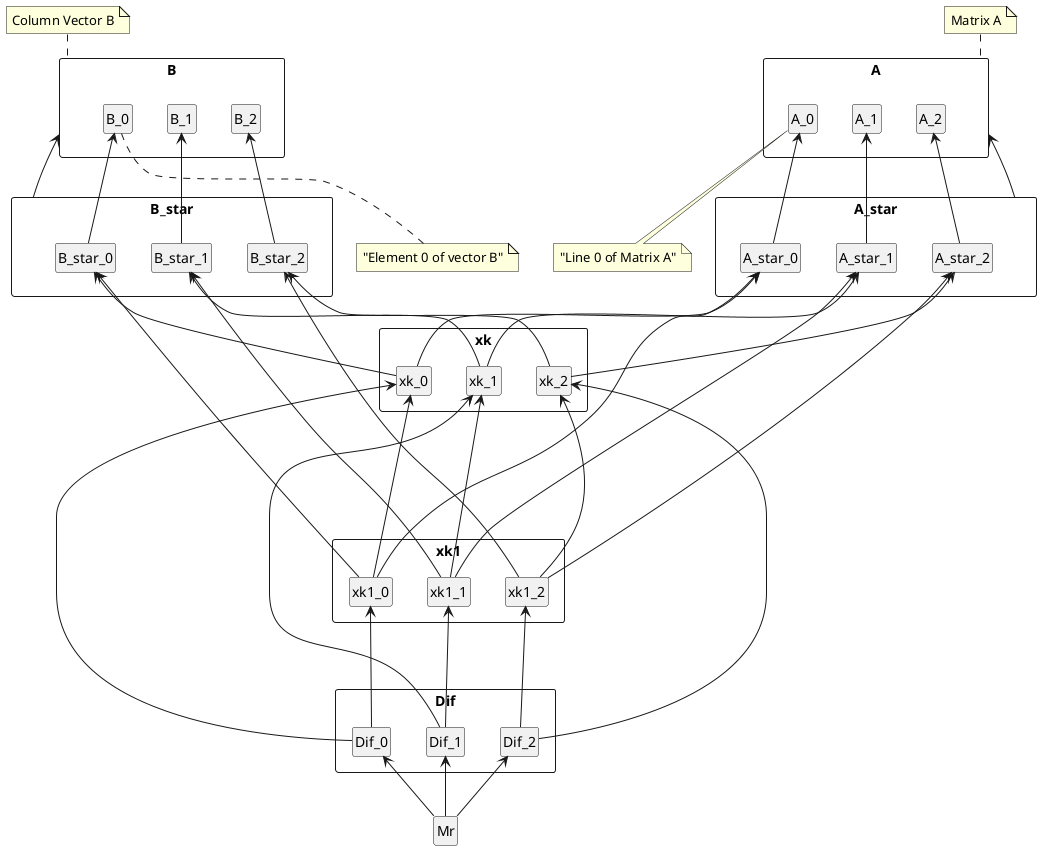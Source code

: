 @startuml
hide circles
hide methods
hide fields

package A <<Rectangle>>{
    class A_0
    class A_1
    class A_2
}
note top of A : Matrix A
note bottom of A_0: "Line 0 of Matrix A"

package B <<Rectangle>>{
    class B_0
    class B_1
    class B_2
}
note top of B: Column Vector B
note bottom of B_0: "Element 0 of vector B"

package A_star <<Rectangle>>{
    A_0 <-- A_star_0
    A_1 <-- A_star_1
    A_2 <-- A_star_2
}
package B_star <<Rectangle>>{
    B_0 <-- B_star_0
    B_1 <-- B_star_1
    B_2 <-- B_star_2
}

A <-- A_star
B <-- B_star

package xk <<Rectangle>>
{
    A_star_0 <-- xk_0
    B_star_0 <-- xk_0
    A_star_1 <-- xk_1
    B_star_1 <-- xk_1
    A_star_2 <-- xk_2
    B_star_2 <-- xk_2
}
package xk1 <<Rectangle>>
{
    A_star_0 <-- xk1_0
    B_star_0 <-- xk1_0
    xk_0     <---- xk1_0

    A_star_1 <-- xk1_1
    B_star_1 <-- xk1_1
    xk_1     <---- xk1_1

    A_star_2 <-- xk1_2
    B_star_2 <-- xk1_2
    xk_2     <-- xk1_2
}

package Dif <<Rectangle>>
{
    xk_0  <-- Dif_0
    xk_1  <-- Dif_1
    xk_2  <-- Dif_2
    xk1_0 <--- Dif_0
    xk1_1 <--- Dif_1
    xk1_2 <--- Dif_2
}

Dif_0 <-- Mr
Dif_1 <-- Mr
Dif_2 <-- Mr
@enduml